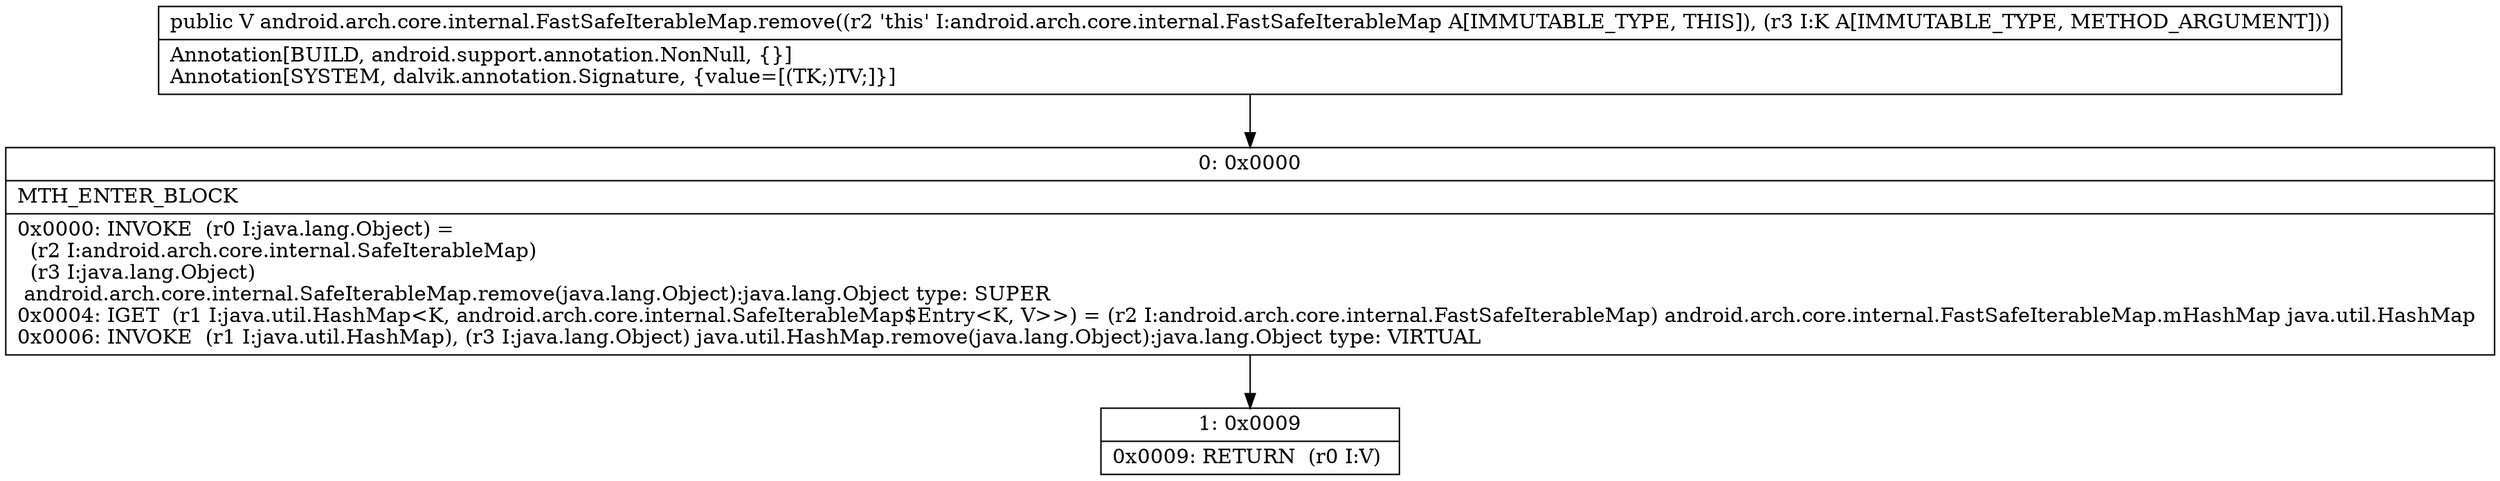 digraph "CFG forandroid.arch.core.internal.FastSafeIterableMap.remove(Ljava\/lang\/Object;)Ljava\/lang\/Object;" {
Node_0 [shape=record,label="{0\:\ 0x0000|MTH_ENTER_BLOCK\l|0x0000: INVOKE  (r0 I:java.lang.Object) = \l  (r2 I:android.arch.core.internal.SafeIterableMap)\l  (r3 I:java.lang.Object)\l android.arch.core.internal.SafeIterableMap.remove(java.lang.Object):java.lang.Object type: SUPER \l0x0004: IGET  (r1 I:java.util.HashMap\<K, android.arch.core.internal.SafeIterableMap$Entry\<K, V\>\>) = (r2 I:android.arch.core.internal.FastSafeIterableMap) android.arch.core.internal.FastSafeIterableMap.mHashMap java.util.HashMap \l0x0006: INVOKE  (r1 I:java.util.HashMap), (r3 I:java.lang.Object) java.util.HashMap.remove(java.lang.Object):java.lang.Object type: VIRTUAL \l}"];
Node_1 [shape=record,label="{1\:\ 0x0009|0x0009: RETURN  (r0 I:V) \l}"];
MethodNode[shape=record,label="{public V android.arch.core.internal.FastSafeIterableMap.remove((r2 'this' I:android.arch.core.internal.FastSafeIterableMap A[IMMUTABLE_TYPE, THIS]), (r3 I:K A[IMMUTABLE_TYPE, METHOD_ARGUMENT]))  | Annotation[BUILD, android.support.annotation.NonNull, \{\}]\lAnnotation[SYSTEM, dalvik.annotation.Signature, \{value=[(TK;)TV;]\}]\l}"];
MethodNode -> Node_0;
Node_0 -> Node_1;
}

